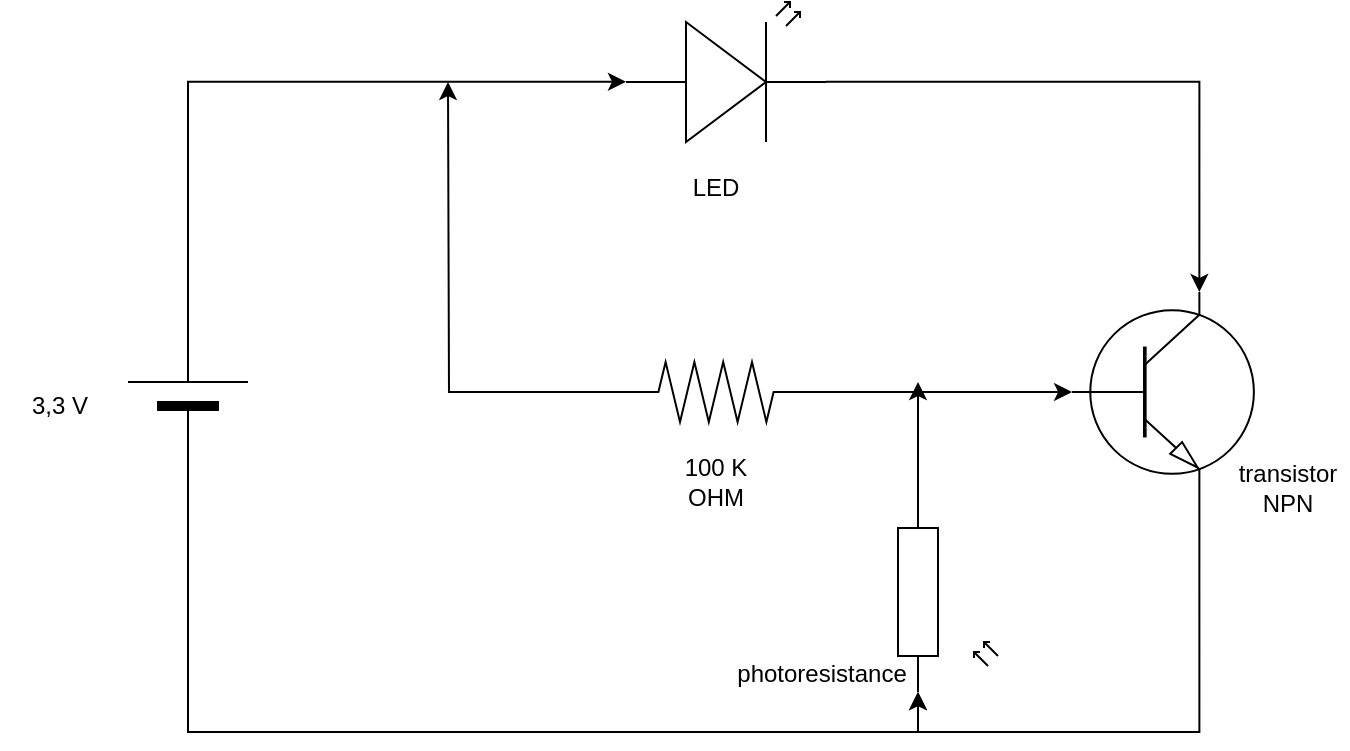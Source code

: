 <mxfile version="21.3.5" type="device">
  <diagram name="Page-1" id="8znlyCcKQdYdPqPaNtu6">
    <mxGraphModel dx="1047" dy="541" grid="0" gridSize="10" guides="1" tooltips="1" connect="1" arrows="1" fold="1" page="1" pageScale="1" pageWidth="827" pageHeight="1169" math="0" shadow="0">
      <root>
        <mxCell id="0" />
        <mxCell id="1" parent="0" />
        <mxCell id="sX6JPbbw8dcOBYZ7qyeX-10" style="edgeStyle=orthogonalEdgeStyle;rounded=0;orthogonalLoop=1;jettySize=auto;html=1;exitX=1;exitY=0.5;exitDx=0;exitDy=0;exitPerimeter=0;entryX=0;entryY=0.57;entryDx=0;entryDy=0;entryPerimeter=0;" edge="1" parent="1" source="sX6JPbbw8dcOBYZ7qyeX-3" target="sX6JPbbw8dcOBYZ7qyeX-6">
          <mxGeometry relative="1" as="geometry" />
        </mxCell>
        <mxCell id="sX6JPbbw8dcOBYZ7qyeX-18" style="edgeStyle=orthogonalEdgeStyle;rounded=0;orthogonalLoop=1;jettySize=auto;html=1;exitX=0;exitY=0.5;exitDx=0;exitDy=0;exitPerimeter=0;entryX=1;entryY=0.8;entryDx=0;entryDy=0;entryPerimeter=0;" edge="1" parent="1" source="sX6JPbbw8dcOBYZ7qyeX-3" target="sX6JPbbw8dcOBYZ7qyeX-7">
          <mxGeometry relative="1" as="geometry" />
        </mxCell>
        <mxCell id="sX6JPbbw8dcOBYZ7qyeX-3" value="" style="verticalLabelPosition=bottom;shadow=0;dashed=0;align=center;fillColor=strokeColor;html=1;verticalAlign=top;strokeWidth=1;shape=mxgraph.electrical.miscellaneous.monocell_battery;direction=north;" vertex="1" parent="1">
          <mxGeometry x="120" y="225" width="60" height="100" as="geometry" />
        </mxCell>
        <mxCell id="sX6JPbbw8dcOBYZ7qyeX-19" style="edgeStyle=orthogonalEdgeStyle;rounded=0;orthogonalLoop=1;jettySize=auto;html=1;exitX=0.7;exitY=1;exitDx=0;exitDy=0;exitPerimeter=0;entryX=1;entryY=0.8;entryDx=0;entryDy=0;entryPerimeter=0;" edge="1" parent="1" source="sX6JPbbw8dcOBYZ7qyeX-5" target="sX6JPbbw8dcOBYZ7qyeX-7">
          <mxGeometry relative="1" as="geometry" />
        </mxCell>
        <mxCell id="sX6JPbbw8dcOBYZ7qyeX-5" value="" style="verticalLabelPosition=bottom;shadow=0;dashed=0;align=center;html=1;verticalAlign=top;shape=mxgraph.electrical.transistors.npn_transistor_1;" vertex="1" parent="1">
          <mxGeometry x="590" y="225" width="95" height="100" as="geometry" />
        </mxCell>
        <mxCell id="sX6JPbbw8dcOBYZ7qyeX-11" style="edgeStyle=orthogonalEdgeStyle;rounded=0;orthogonalLoop=1;jettySize=auto;html=1;exitX=1;exitY=0.57;exitDx=0;exitDy=0;exitPerimeter=0;entryX=0.7;entryY=0;entryDx=0;entryDy=0;entryPerimeter=0;" edge="1" parent="1" source="sX6JPbbw8dcOBYZ7qyeX-6" target="sX6JPbbw8dcOBYZ7qyeX-5">
          <mxGeometry relative="1" as="geometry" />
        </mxCell>
        <mxCell id="sX6JPbbw8dcOBYZ7qyeX-6" value="" style="verticalLabelPosition=bottom;shadow=0;dashed=0;align=center;html=1;verticalAlign=top;shape=mxgraph.electrical.opto_electronics.led_2;pointerEvents=1;" vertex="1" parent="1">
          <mxGeometry x="369" y="80" width="100" height="70" as="geometry" />
        </mxCell>
        <mxCell id="sX6JPbbw8dcOBYZ7qyeX-17" style="edgeStyle=orthogonalEdgeStyle;rounded=0;orthogonalLoop=1;jettySize=auto;html=1;exitX=0;exitY=0.8;exitDx=0;exitDy=0;exitPerimeter=0;" edge="1" parent="1" source="sX6JPbbw8dcOBYZ7qyeX-7">
          <mxGeometry relative="1" as="geometry">
            <mxPoint x="515" y="270" as="targetPoint" />
          </mxGeometry>
        </mxCell>
        <mxCell id="sX6JPbbw8dcOBYZ7qyeX-7" value="" style="verticalLabelPosition=bottom;shadow=0;dashed=0;align=center;html=1;verticalAlign=top;shape=mxgraph.electrical.opto_electronics.photo_resistor_2;pointerEvents=1;direction=south;" vertex="1" parent="1">
          <mxGeometry x="505" y="325" width="50" height="100" as="geometry" />
        </mxCell>
        <mxCell id="sX6JPbbw8dcOBYZ7qyeX-15" style="edgeStyle=orthogonalEdgeStyle;rounded=0;orthogonalLoop=1;jettySize=auto;html=1;exitX=1;exitY=0.5;exitDx=0;exitDy=0;exitPerimeter=0;entryX=0;entryY=0.5;entryDx=0;entryDy=0;entryPerimeter=0;" edge="1" parent="1" source="sX6JPbbw8dcOBYZ7qyeX-8" target="sX6JPbbw8dcOBYZ7qyeX-5">
          <mxGeometry relative="1" as="geometry" />
        </mxCell>
        <mxCell id="sX6JPbbw8dcOBYZ7qyeX-20" style="edgeStyle=orthogonalEdgeStyle;rounded=0;orthogonalLoop=1;jettySize=auto;html=1;exitX=0;exitY=0.5;exitDx=0;exitDy=0;exitPerimeter=0;" edge="1" parent="1" source="sX6JPbbw8dcOBYZ7qyeX-8">
          <mxGeometry relative="1" as="geometry">
            <mxPoint x="280" y="120" as="targetPoint" />
          </mxGeometry>
        </mxCell>
        <mxCell id="sX6JPbbw8dcOBYZ7qyeX-8" value="" style="pointerEvents=1;verticalLabelPosition=bottom;shadow=0;dashed=0;align=center;html=1;verticalAlign=top;shape=mxgraph.electrical.resistors.resistor_2;" vertex="1" parent="1">
          <mxGeometry x="369" y="260" width="90" height="30" as="geometry" />
        </mxCell>
        <mxCell id="sX6JPbbw8dcOBYZ7qyeX-21" value="3,3 V" style="text;strokeColor=none;align=center;fillColor=none;html=1;verticalAlign=middle;whiteSpace=wrap;rounded=0;" vertex="1" parent="1">
          <mxGeometry x="56" y="267" width="60" height="30" as="geometry" />
        </mxCell>
        <mxCell id="sX6JPbbw8dcOBYZ7qyeX-22" value="LED" style="text;strokeColor=none;align=center;fillColor=none;html=1;verticalAlign=middle;whiteSpace=wrap;rounded=0;" vertex="1" parent="1">
          <mxGeometry x="384.0" y="158.0" width="60" height="30" as="geometry" />
        </mxCell>
        <mxCell id="sX6JPbbw8dcOBYZ7qyeX-23" value="100 K OHM" style="text;strokeColor=none;align=center;fillColor=none;html=1;verticalAlign=middle;whiteSpace=wrap;rounded=0;" vertex="1" parent="1">
          <mxGeometry x="384.0" y="305.0" width="60" height="30" as="geometry" />
        </mxCell>
        <mxCell id="sX6JPbbw8dcOBYZ7qyeX-24" value="photoresistance" style="text;strokeColor=none;align=center;fillColor=none;html=1;verticalAlign=middle;whiteSpace=wrap;rounded=0;" vertex="1" parent="1">
          <mxGeometry x="437.0" y="400.8" width="60" height="30" as="geometry" />
        </mxCell>
        <mxCell id="sX6JPbbw8dcOBYZ7qyeX-25" value="transistor NPN" style="text;strokeColor=none;align=center;fillColor=none;html=1;verticalAlign=middle;whiteSpace=wrap;rounded=0;" vertex="1" parent="1">
          <mxGeometry x="670.0" y="308.0" width="60" height="30" as="geometry" />
        </mxCell>
      </root>
    </mxGraphModel>
  </diagram>
</mxfile>
